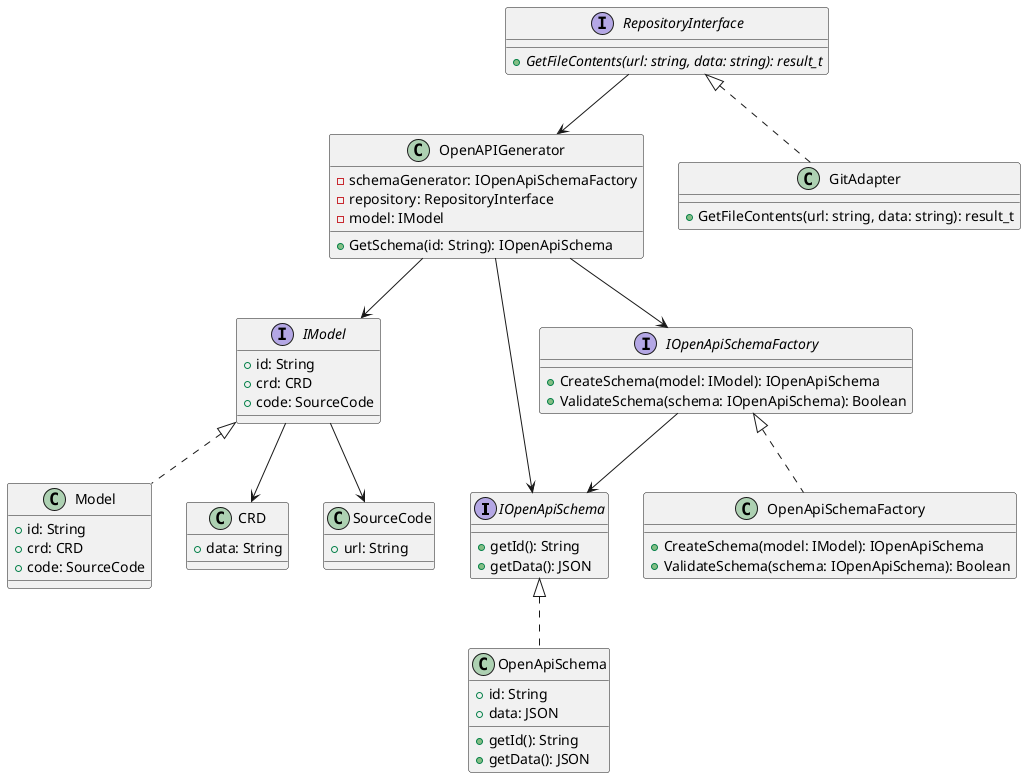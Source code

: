 @startuml
interface IOpenApiSchema {
  +getId(): String
  +getData(): JSON
}

interface IModel {
  +id: String
  +crd: CRD
  +code: SourceCode
}

interface IOpenApiSchemaFactory {
  +CreateSchema(model: IModel): IOpenApiSchema
  +ValidateSchema(schema: IOpenApiSchema): Boolean
}

class OpenApiSchema implements IOpenApiSchema {
  +id: String
  +data: JSON
  +getId(): String
  +getData(): JSON
}

class Model implements IModel {
  +id: String
  +crd: CRD
  +code: SourceCode

}

class CRD {
  +data: String
}

class SourceCode {
  +url: String
}

class OpenApiSchemaFactory implements IOpenApiSchemaFactory {
  +CreateSchema(model: IModel): IOpenApiSchema
  +ValidateSchema(schema: IOpenApiSchema): Boolean
}

class OpenAPIGenerator {
  -schemaGenerator: IOpenApiSchemaFactory
  -repository: RepositoryInterface
  -model: IModel
  +GetSchema(id: String): IOpenApiSchema
}

interface RepositoryInterface {
  {abstract} +GetFileContents(url: string, data: string): result_t
}

class GitAdapter implements RepositoryInterface {
  +GetFileContents(url: string, data: string): result_t
}

OpenAPIGenerator  -->  IOpenApiSchema
OpenAPIGenerator  -->  IModel 
IModel  -->  CRD 
IModel  -->  SourceCode 
OpenAPIGenerator  -->  IOpenApiSchemaFactory 
IOpenApiSchemaFactory --> IOpenApiSchema
RepositoryInterface --> OpenAPIGenerator
@enduml
